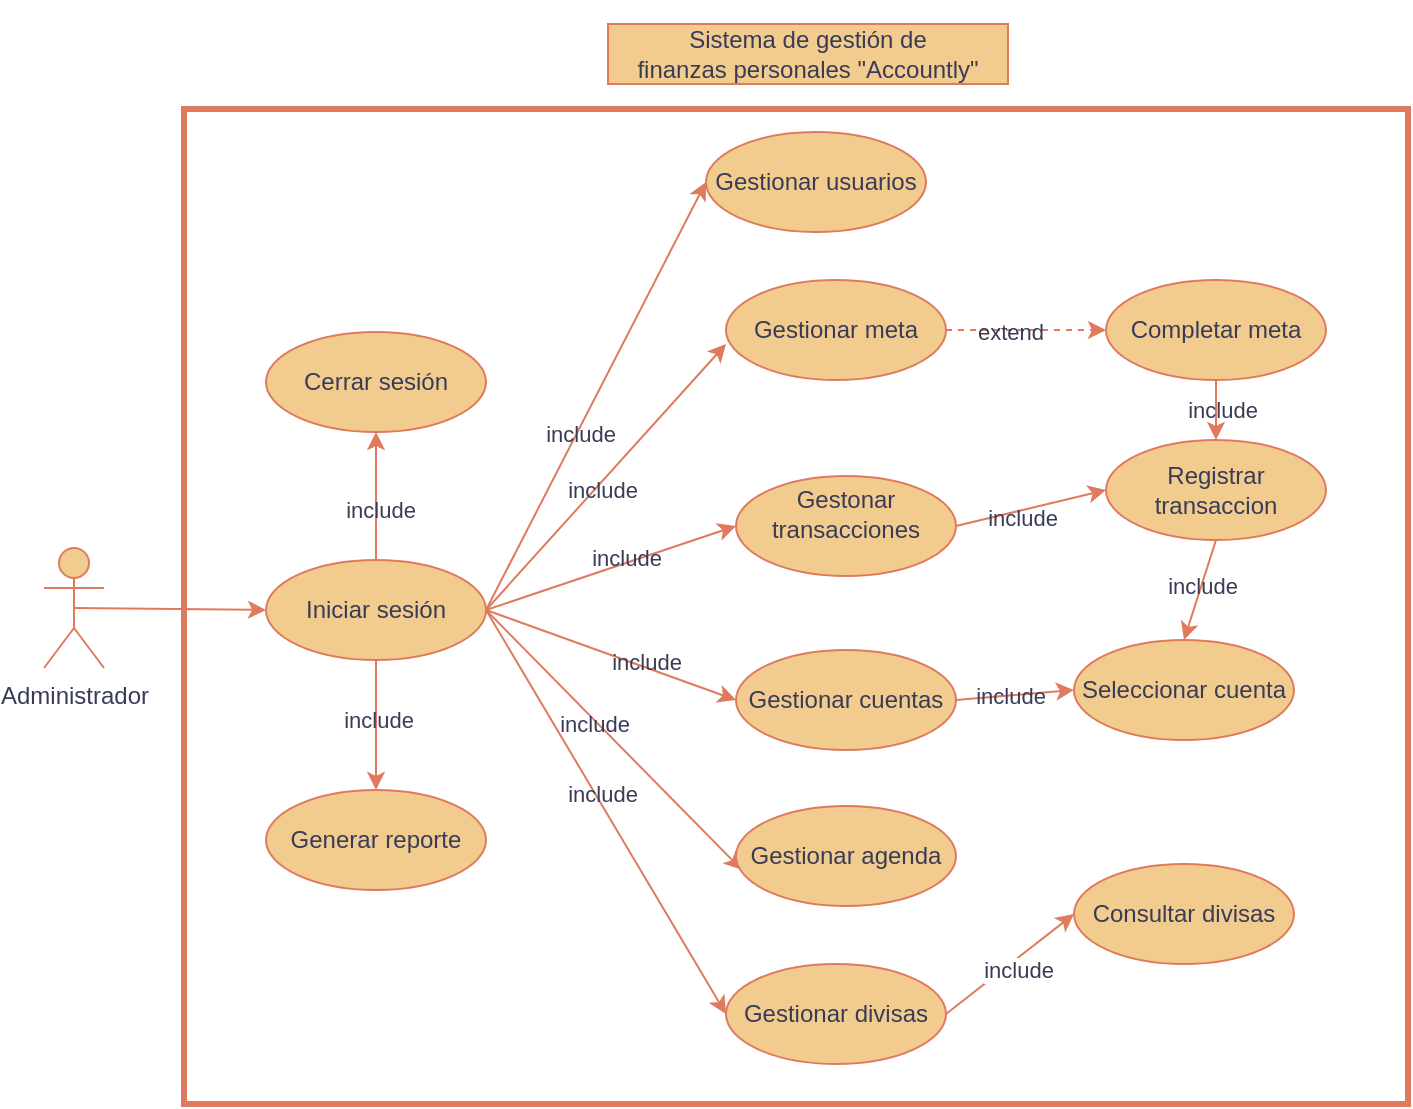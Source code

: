 <mxfile version="21.6.8" type="device">
  <diagram name="Page-1" id="j6FhIRpirDzdzlPT089A">
    <mxGraphModel dx="1571" dy="956" grid="1" gridSize="10" guides="1" tooltips="1" connect="1" arrows="1" fold="1" page="1" pageScale="1" pageWidth="850" pageHeight="1100" math="0" shadow="0">
      <root>
        <mxCell id="0" />
        <mxCell id="1" parent="0" />
        <mxCell id="NQX25y1X5CqhtlNTUpgu-46" value="" style="rounded=0;whiteSpace=wrap;html=1;strokeColor=#E07A5F;fillColor=none;strokeWidth=3;labelBackgroundColor=none;fontColor=#393C56;" vertex="1" parent="1">
          <mxGeometry x="172" y="232.5" width="612" height="497.5" as="geometry" />
        </mxCell>
        <mxCell id="NQX25y1X5CqhtlNTUpgu-47" style="rounded=0;orthogonalLoop=1;jettySize=auto;html=1;exitX=0.5;exitY=0.5;exitDx=0;exitDy=0;exitPerimeter=0;entryX=0;entryY=0.5;entryDx=0;entryDy=0;labelBackgroundColor=none;strokeColor=#E07A5F;fontColor=default;" edge="1" parent="1" source="NQX25y1X5CqhtlNTUpgu-48" target="NQX25y1X5CqhtlNTUpgu-65">
          <mxGeometry relative="1" as="geometry" />
        </mxCell>
        <mxCell id="NQX25y1X5CqhtlNTUpgu-48" value="Administrador" style="shape=umlActor;verticalLabelPosition=bottom;verticalAlign=top;html=1;outlineConnect=0;fontColor=#393C56;labelBackgroundColor=none;fillColor=#F2CC8F;strokeColor=#E07A5F;" vertex="1" parent="1">
          <mxGeometry x="102" y="452" width="30" height="60" as="geometry" />
        </mxCell>
        <mxCell id="NQX25y1X5CqhtlNTUpgu-49" style="rounded=0;orthogonalLoop=1;jettySize=auto;html=1;exitX=0.5;exitY=1;exitDx=0;exitDy=0;entryX=0.5;entryY=0;entryDx=0;entryDy=0;labelBackgroundColor=none;strokeColor=#E07A5F;fontColor=default;" edge="1" parent="1" source="NQX25y1X5CqhtlNTUpgu-65" target="NQX25y1X5CqhtlNTUpgu-77">
          <mxGeometry relative="1" as="geometry" />
        </mxCell>
        <mxCell id="NQX25y1X5CqhtlNTUpgu-50" value="include" style="edgeLabel;html=1;align=center;verticalAlign=middle;resizable=0;points=[];labelBackgroundColor=none;fontColor=#393C56;" vertex="1" connectable="0" parent="NQX25y1X5CqhtlNTUpgu-49">
          <mxGeometry x="-0.117" y="1" relative="1" as="geometry">
            <mxPoint y="1" as="offset" />
          </mxGeometry>
        </mxCell>
        <mxCell id="NQX25y1X5CqhtlNTUpgu-51" style="rounded=0;orthogonalLoop=1;jettySize=auto;html=1;exitX=1;exitY=0.5;exitDx=0;exitDy=0;entryX=0;entryY=0.5;entryDx=0;entryDy=0;labelBackgroundColor=none;strokeColor=#E07A5F;fontColor=default;" edge="1" parent="1" source="NQX25y1X5CqhtlNTUpgu-65" target="NQX25y1X5CqhtlNTUpgu-85">
          <mxGeometry relative="1" as="geometry" />
        </mxCell>
        <mxCell id="NQX25y1X5CqhtlNTUpgu-52" value="include" style="edgeLabel;html=1;align=center;verticalAlign=middle;resizable=0;points=[];labelBackgroundColor=none;fontColor=#393C56;" vertex="1" connectable="0" parent="NQX25y1X5CqhtlNTUpgu-51">
          <mxGeometry x="-0.079" y="3" relative="1" as="geometry">
            <mxPoint as="offset" />
          </mxGeometry>
        </mxCell>
        <mxCell id="NQX25y1X5CqhtlNTUpgu-53" style="rounded=0;orthogonalLoop=1;jettySize=auto;html=1;exitX=1;exitY=0.5;exitDx=0;exitDy=0;entryX=0;entryY=0.5;entryDx=0;entryDy=0;labelBackgroundColor=none;strokeColor=#E07A5F;fontColor=default;" edge="1" parent="1" source="NQX25y1X5CqhtlNTUpgu-65" target="NQX25y1X5CqhtlNTUpgu-69">
          <mxGeometry relative="1" as="geometry" />
        </mxCell>
        <mxCell id="NQX25y1X5CqhtlNTUpgu-54" value="include" style="edgeLabel;html=1;align=center;verticalAlign=middle;resizable=0;points=[];labelBackgroundColor=none;fontColor=#393C56;" vertex="1" connectable="0" parent="NQX25y1X5CqhtlNTUpgu-53">
          <mxGeometry x="0.257" y="3" relative="1" as="geometry">
            <mxPoint as="offset" />
          </mxGeometry>
        </mxCell>
        <mxCell id="NQX25y1X5CqhtlNTUpgu-55" style="rounded=0;orthogonalLoop=1;jettySize=auto;html=1;entryX=0;entryY=0.64;entryDx=0;entryDy=0;entryPerimeter=0;exitX=1;exitY=0.5;exitDx=0;exitDy=0;labelBackgroundColor=none;strokeColor=#E07A5F;fontColor=default;" edge="1" parent="1" source="NQX25y1X5CqhtlNTUpgu-65" target="NQX25y1X5CqhtlNTUpgu-72">
          <mxGeometry relative="1" as="geometry" />
        </mxCell>
        <mxCell id="NQX25y1X5CqhtlNTUpgu-56" value="include" style="edgeLabel;html=1;align=center;verticalAlign=middle;resizable=0;points=[];labelBackgroundColor=none;fontColor=#393C56;" vertex="1" connectable="0" parent="NQX25y1X5CqhtlNTUpgu-55">
          <mxGeometry x="-0.067" y="-3" relative="1" as="geometry">
            <mxPoint as="offset" />
          </mxGeometry>
        </mxCell>
        <mxCell id="NQX25y1X5CqhtlNTUpgu-57" style="rounded=0;orthogonalLoop=1;jettySize=auto;html=1;entryX=0;entryY=0.5;entryDx=0;entryDy=0;exitX=1;exitY=0.5;exitDx=0;exitDy=0;labelBackgroundColor=none;strokeColor=#E07A5F;fontColor=default;" edge="1" parent="1" source="NQX25y1X5CqhtlNTUpgu-65" target="NQX25y1X5CqhtlNTUpgu-76">
          <mxGeometry relative="1" as="geometry" />
        </mxCell>
        <mxCell id="NQX25y1X5CqhtlNTUpgu-58" value="include" style="edgeLabel;html=1;align=center;verticalAlign=middle;resizable=0;points=[];labelBackgroundColor=none;fontColor=#393C56;" vertex="1" connectable="0" parent="NQX25y1X5CqhtlNTUpgu-57">
          <mxGeometry x="0.141" y="3" relative="1" as="geometry">
            <mxPoint as="offset" />
          </mxGeometry>
        </mxCell>
        <mxCell id="NQX25y1X5CqhtlNTUpgu-59" style="rounded=0;orthogonalLoop=1;jettySize=auto;html=1;entryX=0.027;entryY=0.64;entryDx=0;entryDy=0;entryPerimeter=0;exitX=1;exitY=0.5;exitDx=0;exitDy=0;labelBackgroundColor=none;strokeColor=#E07A5F;fontColor=default;" edge="1" parent="1" source="NQX25y1X5CqhtlNTUpgu-65" target="NQX25y1X5CqhtlNTUpgu-73">
          <mxGeometry relative="1" as="geometry" />
        </mxCell>
        <mxCell id="NQX25y1X5CqhtlNTUpgu-60" value="include" style="edgeLabel;html=1;align=center;verticalAlign=middle;resizable=0;points=[];labelBackgroundColor=none;fontColor=#393C56;" vertex="1" connectable="0" parent="NQX25y1X5CqhtlNTUpgu-59">
          <mxGeometry x="-0.147" y="-1" relative="1" as="geometry">
            <mxPoint as="offset" />
          </mxGeometry>
        </mxCell>
        <mxCell id="NQX25y1X5CqhtlNTUpgu-61" style="rounded=0;orthogonalLoop=1;jettySize=auto;html=1;exitX=1;exitY=0.5;exitDx=0;exitDy=0;entryX=0;entryY=0.5;entryDx=0;entryDy=0;labelBackgroundColor=none;strokeColor=#E07A5F;fontColor=default;" edge="1" parent="1" source="NQX25y1X5CqhtlNTUpgu-65" target="NQX25y1X5CqhtlNTUpgu-66">
          <mxGeometry relative="1" as="geometry">
            <mxPoint x="288" y="330" as="targetPoint" />
          </mxGeometry>
        </mxCell>
        <mxCell id="NQX25y1X5CqhtlNTUpgu-62" value="include" style="edgeLabel;html=1;align=center;verticalAlign=middle;resizable=0;points=[];labelBackgroundColor=none;fontColor=#393C56;" vertex="1" connectable="0" parent="NQX25y1X5CqhtlNTUpgu-61">
          <mxGeometry x="-0.17" y="-1" relative="1" as="geometry">
            <mxPoint as="offset" />
          </mxGeometry>
        </mxCell>
        <mxCell id="NQX25y1X5CqhtlNTUpgu-63" style="rounded=0;orthogonalLoop=1;jettySize=auto;html=1;exitX=0.5;exitY=0;exitDx=0;exitDy=0;entryX=0.5;entryY=1;entryDx=0;entryDy=0;labelBackgroundColor=none;strokeColor=#E07A5F;fontColor=default;" edge="1" parent="1" source="NQX25y1X5CqhtlNTUpgu-65" target="NQX25y1X5CqhtlNTUpgu-82">
          <mxGeometry relative="1" as="geometry" />
        </mxCell>
        <mxCell id="NQX25y1X5CqhtlNTUpgu-64" value="include" style="edgeLabel;html=1;align=center;verticalAlign=middle;resizable=0;points=[];labelBackgroundColor=none;fontColor=#393C56;" vertex="1" connectable="0" parent="NQX25y1X5CqhtlNTUpgu-63">
          <mxGeometry x="-0.212" y="-2" relative="1" as="geometry">
            <mxPoint as="offset" />
          </mxGeometry>
        </mxCell>
        <mxCell id="NQX25y1X5CqhtlNTUpgu-65" value="Iniciar sesión" style="ellipse;whiteSpace=wrap;html=1;fontColor=#393C56;labelBackgroundColor=none;fillColor=#F2CC8F;strokeColor=#E07A5F;" vertex="1" parent="1">
          <mxGeometry x="213" y="458" width="110" height="50" as="geometry" />
        </mxCell>
        <mxCell id="NQX25y1X5CqhtlNTUpgu-66" value="Gestionar usuarios" style="ellipse;whiteSpace=wrap;html=1;fontColor=#393C56;labelBackgroundColor=none;fillColor=#F2CC8F;strokeColor=#E07A5F;" vertex="1" parent="1">
          <mxGeometry x="433" y="244" width="110" height="50" as="geometry" />
        </mxCell>
        <mxCell id="NQX25y1X5CqhtlNTUpgu-67" style="rounded=0;orthogonalLoop=1;jettySize=auto;html=1;exitX=1;exitY=0.5;exitDx=0;exitDy=0;entryX=0;entryY=0.5;entryDx=0;entryDy=0;labelBackgroundColor=none;strokeColor=#E07A5F;fontColor=default;" edge="1" parent="1" source="NQX25y1X5CqhtlNTUpgu-69" target="NQX25y1X5CqhtlNTUpgu-86">
          <mxGeometry relative="1" as="geometry" />
        </mxCell>
        <mxCell id="NQX25y1X5CqhtlNTUpgu-68" value="include" style="edgeLabel;html=1;align=center;verticalAlign=middle;resizable=0;points=[];labelBackgroundColor=none;fontColor=#393C56;" vertex="1" connectable="0" parent="NQX25y1X5CqhtlNTUpgu-67">
          <mxGeometry x="-0.086" relative="1" as="geometry">
            <mxPoint as="offset" />
          </mxGeometry>
        </mxCell>
        <mxCell id="NQX25y1X5CqhtlNTUpgu-69" value="Gestionar cuentas" style="ellipse;whiteSpace=wrap;html=1;fontColor=#393C56;labelBackgroundColor=none;fillColor=#F2CC8F;strokeColor=#E07A5F;" vertex="1" parent="1">
          <mxGeometry x="448" y="503" width="110" height="50" as="geometry" />
        </mxCell>
        <mxCell id="NQX25y1X5CqhtlNTUpgu-70" style="edgeStyle=orthogonalEdgeStyle;rounded=0;orthogonalLoop=1;jettySize=auto;html=1;exitX=1;exitY=0.5;exitDx=0;exitDy=0;entryX=0;entryY=0.5;entryDx=0;entryDy=0;strokeColor=#E07A5F;fontColor=default;fillColor=#F2CC8F;dashed=1;labelBackgroundColor=none;" edge="1" parent="1" source="NQX25y1X5CqhtlNTUpgu-72" target="NQX25y1X5CqhtlNTUpgu-80">
          <mxGeometry relative="1" as="geometry" />
        </mxCell>
        <mxCell id="NQX25y1X5CqhtlNTUpgu-71" value="extend" style="edgeLabel;html=1;align=center;verticalAlign=middle;resizable=0;points=[];fontColor=#393C56;labelBackgroundColor=none;" vertex="1" connectable="0" parent="NQX25y1X5CqhtlNTUpgu-70">
          <mxGeometry x="-0.208" y="-1" relative="1" as="geometry">
            <mxPoint as="offset" />
          </mxGeometry>
        </mxCell>
        <mxCell id="NQX25y1X5CqhtlNTUpgu-72" value="Gestionar meta" style="ellipse;whiteSpace=wrap;html=1;fontColor=#393C56;labelBackgroundColor=none;fillColor=#F2CC8F;strokeColor=#E07A5F;" vertex="1" parent="1">
          <mxGeometry x="443" y="318" width="110" height="50" as="geometry" />
        </mxCell>
        <mxCell id="NQX25y1X5CqhtlNTUpgu-73" value="Gestionar agenda" style="ellipse;whiteSpace=wrap;html=1;fontColor=#393C56;labelBackgroundColor=none;fillColor=#F2CC8F;strokeColor=#E07A5F;" vertex="1" parent="1">
          <mxGeometry x="448" y="581" width="110" height="50" as="geometry" />
        </mxCell>
        <mxCell id="NQX25y1X5CqhtlNTUpgu-74" style="rounded=0;orthogonalLoop=1;jettySize=auto;html=1;exitX=1;exitY=0.5;exitDx=0;exitDy=0;entryX=0;entryY=0.5;entryDx=0;entryDy=0;labelBackgroundColor=none;strokeColor=#E07A5F;fontColor=default;" edge="1" parent="1" source="NQX25y1X5CqhtlNTUpgu-76" target="NQX25y1X5CqhtlNTUpgu-89">
          <mxGeometry relative="1" as="geometry" />
        </mxCell>
        <mxCell id="NQX25y1X5CqhtlNTUpgu-75" value="include" style="edgeLabel;html=1;align=center;verticalAlign=middle;resizable=0;points=[];labelBackgroundColor=none;fontColor=#393C56;" vertex="1" connectable="0" parent="NQX25y1X5CqhtlNTUpgu-74">
          <mxGeometry x="-0.163" y="-3" relative="1" as="geometry">
            <mxPoint as="offset" />
          </mxGeometry>
        </mxCell>
        <mxCell id="NQX25y1X5CqhtlNTUpgu-76" value="Gestonar transacciones&lt;p class=&quot;MsoNormal&quot;&gt;&lt;span style=&quot;font-size: 9pt; line-height: 107%; font-family: Helvetica, sans-serif; background-image: initial; background-position: initial; background-size: initial; background-repeat: initial; background-attachment: initial; background-origin: initial; background-clip: initial;&quot;&gt;&lt;/span&gt;&lt;/p&gt;" style="ellipse;whiteSpace=wrap;html=1;fontColor=#393C56;labelBackgroundColor=none;fillColor=#F2CC8F;strokeColor=#E07A5F;" vertex="1" parent="1">
          <mxGeometry x="448" y="416" width="110" height="50" as="geometry" />
        </mxCell>
        <mxCell id="NQX25y1X5CqhtlNTUpgu-77" value="Generar reporte" style="ellipse;whiteSpace=wrap;html=1;fontColor=#393C56;labelBackgroundColor=none;fillColor=#F2CC8F;strokeColor=#E07A5F;" vertex="1" parent="1">
          <mxGeometry x="213" y="573" width="110" height="50" as="geometry" />
        </mxCell>
        <mxCell id="NQX25y1X5CqhtlNTUpgu-78" style="rounded=0;orthogonalLoop=1;jettySize=auto;html=1;exitX=0.5;exitY=1;exitDx=0;exitDy=0;entryX=0.5;entryY=0;entryDx=0;entryDy=0;labelBackgroundColor=none;strokeColor=#E07A5F;fontColor=default;" edge="1" parent="1" source="NQX25y1X5CqhtlNTUpgu-80" target="NQX25y1X5CqhtlNTUpgu-89">
          <mxGeometry relative="1" as="geometry" />
        </mxCell>
        <mxCell id="NQX25y1X5CqhtlNTUpgu-79" value="include" style="edgeLabel;html=1;align=center;verticalAlign=middle;resizable=0;points=[];labelBackgroundColor=none;fontColor=#393C56;" vertex="1" connectable="0" parent="NQX25y1X5CqhtlNTUpgu-78">
          <mxGeometry y="3" relative="1" as="geometry">
            <mxPoint as="offset" />
          </mxGeometry>
        </mxCell>
        <mxCell id="NQX25y1X5CqhtlNTUpgu-80" value="Completar meta" style="ellipse;whiteSpace=wrap;html=1;fontColor=#393C56;labelBackgroundColor=none;fillColor=#F2CC8F;strokeColor=#E07A5F;" vertex="1" parent="1">
          <mxGeometry x="633" y="318" width="110" height="50" as="geometry" />
        </mxCell>
        <mxCell id="NQX25y1X5CqhtlNTUpgu-81" value="&lt;p class=&quot;MsoNormal&quot;&gt;Sistema de gestión de&lt;br/&gt;finanzas personales &quot;Accountly&quot;&lt;/p&gt;" style="text;html=1;align=center;verticalAlign=middle;whiteSpace=wrap;rounded=0;fillColor=#F2CC8F;strokeColor=#E07A5F;fontColor=#393C56;labelBackgroundColor=none;" vertex="1" parent="1">
          <mxGeometry x="384" y="190" width="200" height="30" as="geometry" />
        </mxCell>
        <mxCell id="NQX25y1X5CqhtlNTUpgu-82" value="Cerrar sesión" style="ellipse;whiteSpace=wrap;html=1;fontColor=#393C56;labelBackgroundColor=none;fillColor=#F2CC8F;strokeColor=#E07A5F;" vertex="1" parent="1">
          <mxGeometry x="213" y="344" width="110" height="50" as="geometry" />
        </mxCell>
        <mxCell id="NQX25y1X5CqhtlNTUpgu-83" style="rounded=0;orthogonalLoop=1;jettySize=auto;html=1;exitX=1;exitY=0.5;exitDx=0;exitDy=0;entryX=0;entryY=0.5;entryDx=0;entryDy=0;strokeColor=#E07A5F;fontColor=#393C56;fillColor=#F2CC8F;" edge="1" parent="1" source="NQX25y1X5CqhtlNTUpgu-85" target="NQX25y1X5CqhtlNTUpgu-90">
          <mxGeometry relative="1" as="geometry" />
        </mxCell>
        <mxCell id="NQX25y1X5CqhtlNTUpgu-84" value="include" style="edgeLabel;html=1;align=center;verticalAlign=middle;resizable=0;points=[];fontColor=#393C56;" vertex="1" connectable="0" parent="NQX25y1X5CqhtlNTUpgu-83">
          <mxGeometry x="0.063" y="-5" relative="1" as="geometry">
            <mxPoint x="-1" as="offset" />
          </mxGeometry>
        </mxCell>
        <mxCell id="NQX25y1X5CqhtlNTUpgu-85" value="Gestionar divisas" style="ellipse;whiteSpace=wrap;html=1;fontColor=#393C56;labelBackgroundColor=none;fillColor=#F2CC8F;strokeColor=#E07A5F;" vertex="1" parent="1">
          <mxGeometry x="443" y="660" width="110" height="50" as="geometry" />
        </mxCell>
        <mxCell id="NQX25y1X5CqhtlNTUpgu-86" value="Seleccionar cuenta" style="ellipse;whiteSpace=wrap;html=1;fontColor=#393C56;labelBackgroundColor=none;fillColor=#F2CC8F;strokeColor=#E07A5F;" vertex="1" parent="1">
          <mxGeometry x="617" y="498" width="110" height="50" as="geometry" />
        </mxCell>
        <mxCell id="NQX25y1X5CqhtlNTUpgu-87" style="rounded=0;orthogonalLoop=1;jettySize=auto;html=1;exitX=0.5;exitY=1;exitDx=0;exitDy=0;entryX=0.5;entryY=0;entryDx=0;entryDy=0;labelBackgroundColor=none;strokeColor=#E07A5F;fontColor=default;" edge="1" parent="1" source="NQX25y1X5CqhtlNTUpgu-89" target="NQX25y1X5CqhtlNTUpgu-86">
          <mxGeometry relative="1" as="geometry" />
        </mxCell>
        <mxCell id="NQX25y1X5CqhtlNTUpgu-88" value="include" style="edgeLabel;html=1;align=center;verticalAlign=middle;resizable=0;points=[];labelBackgroundColor=none;fontColor=#393C56;" vertex="1" connectable="0" parent="NQX25y1X5CqhtlNTUpgu-87">
          <mxGeometry x="-0.084" relative="1" as="geometry">
            <mxPoint as="offset" />
          </mxGeometry>
        </mxCell>
        <mxCell id="NQX25y1X5CqhtlNTUpgu-89" value="Registrar transaccion" style="ellipse;whiteSpace=wrap;html=1;fontColor=#393C56;labelBackgroundColor=none;fillColor=#F2CC8F;strokeColor=#E07A5F;" vertex="1" parent="1">
          <mxGeometry x="633" y="398" width="110" height="50" as="geometry" />
        </mxCell>
        <mxCell id="NQX25y1X5CqhtlNTUpgu-90" value="Consultar divisas" style="ellipse;whiteSpace=wrap;html=1;fontColor=#393C56;labelBackgroundColor=none;fillColor=#F2CC8F;strokeColor=#E07A5F;" vertex="1" parent="1">
          <mxGeometry x="617" y="610" width="110" height="50" as="geometry" />
        </mxCell>
      </root>
    </mxGraphModel>
  </diagram>
</mxfile>
